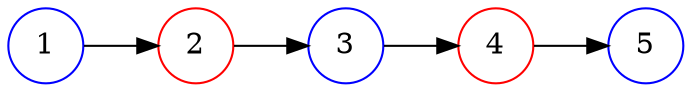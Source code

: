digraph link
{
    node[shape="circle"];
    rankdir="LR";    

    1->2->3->4->5;
    1[color="Blue"]
    2[color="Red"]
    3[color="Blue"]
    4[color="Red"]
    5[color="Blue"]
}